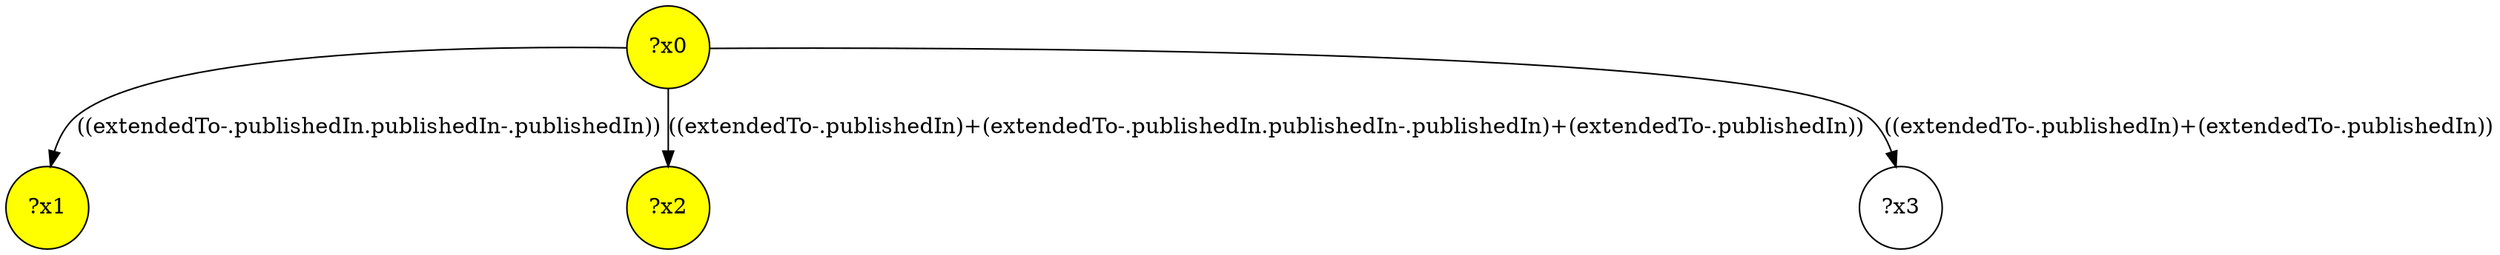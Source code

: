 digraph g {
	x1 [fillcolor="yellow", style="filled," shape=circle, label="?x1"];
	x2 [fillcolor="yellow", style="filled," shape=circle, label="?x2"];
	x0 [fillcolor="yellow", style="filled," shape=circle, label="?x0"];
	x0 -> x1 [label="((extendedTo-.publishedIn.publishedIn-.publishedIn))"];
	x0 -> x2 [label="((extendedTo-.publishedIn)+(extendedTo-.publishedIn.publishedIn-.publishedIn)+(extendedTo-.publishedIn))"];
	x3 [shape=circle, label="?x3"];
	x0 -> x3 [label="((extendedTo-.publishedIn)+(extendedTo-.publishedIn))"];
}
